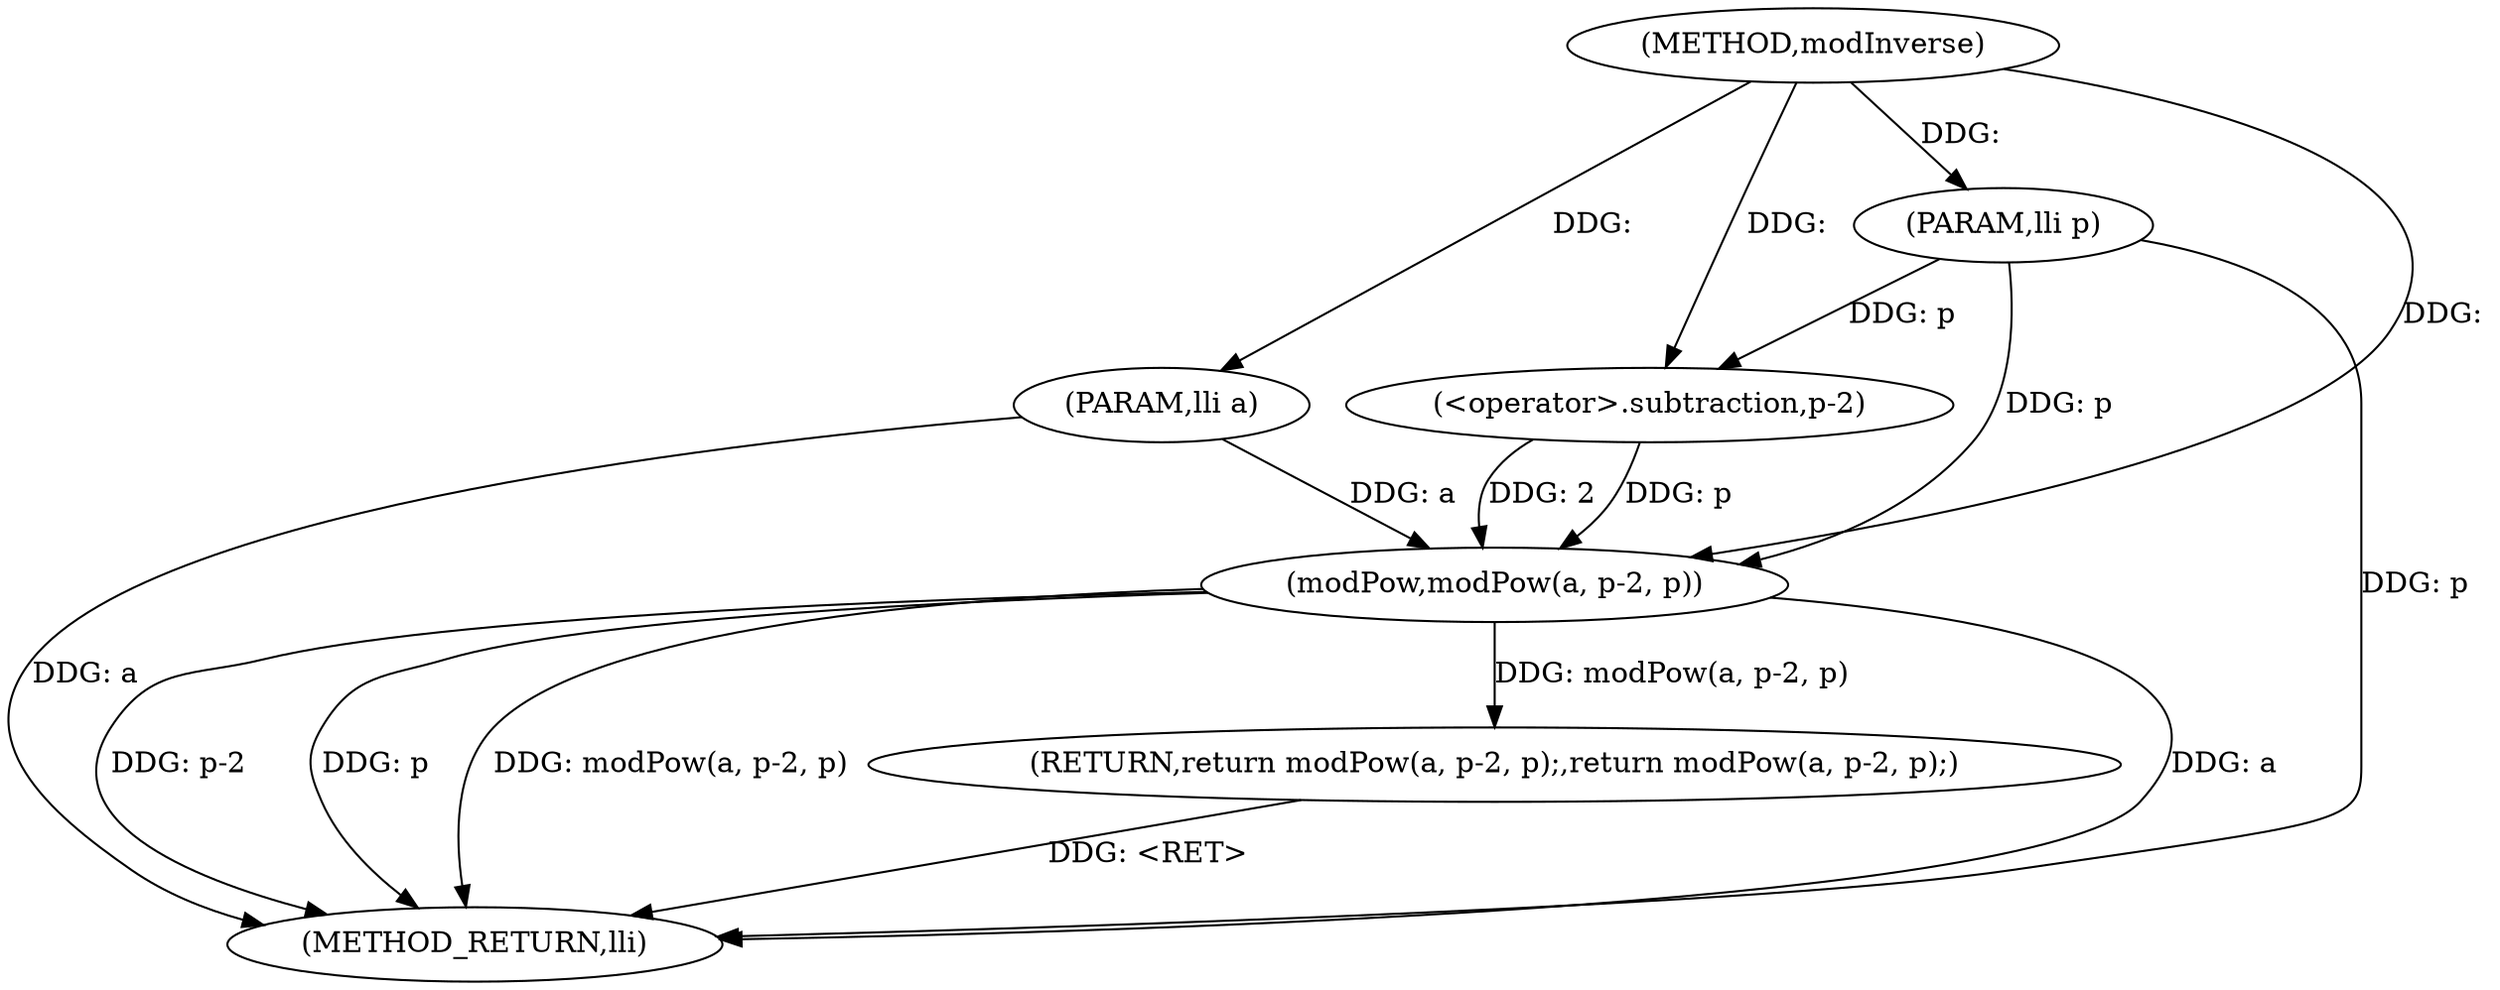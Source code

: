 digraph "modInverse" {  
"1000240" [label = "(METHOD,modInverse)" ]
"1000251" [label = "(METHOD_RETURN,lli)" ]
"1000241" [label = "(PARAM,lli a)" ]
"1000242" [label = "(PARAM,lli p)" ]
"1000244" [label = "(RETURN,return modPow(a, p-2, p);,return modPow(a, p-2, p);)" ]
"1000245" [label = "(modPow,modPow(a, p-2, p))" ]
"1000247" [label = "(<operator>.subtraction,p-2)" ]
  "1000244" -> "1000251"  [ label = "DDG: <RET>"] 
  "1000241" -> "1000251"  [ label = "DDG: a"] 
  "1000242" -> "1000251"  [ label = "DDG: p"] 
  "1000245" -> "1000251"  [ label = "DDG: a"] 
  "1000245" -> "1000251"  [ label = "DDG: p-2"] 
  "1000245" -> "1000251"  [ label = "DDG: p"] 
  "1000245" -> "1000251"  [ label = "DDG: modPow(a, p-2, p)"] 
  "1000240" -> "1000241"  [ label = "DDG: "] 
  "1000240" -> "1000242"  [ label = "DDG: "] 
  "1000245" -> "1000244"  [ label = "DDG: modPow(a, p-2, p)"] 
  "1000241" -> "1000245"  [ label = "DDG: a"] 
  "1000240" -> "1000245"  [ label = "DDG: "] 
  "1000247" -> "1000245"  [ label = "DDG: p"] 
  "1000247" -> "1000245"  [ label = "DDG: 2"] 
  "1000242" -> "1000245"  [ label = "DDG: p"] 
  "1000242" -> "1000247"  [ label = "DDG: p"] 
  "1000240" -> "1000247"  [ label = "DDG: "] 
}
